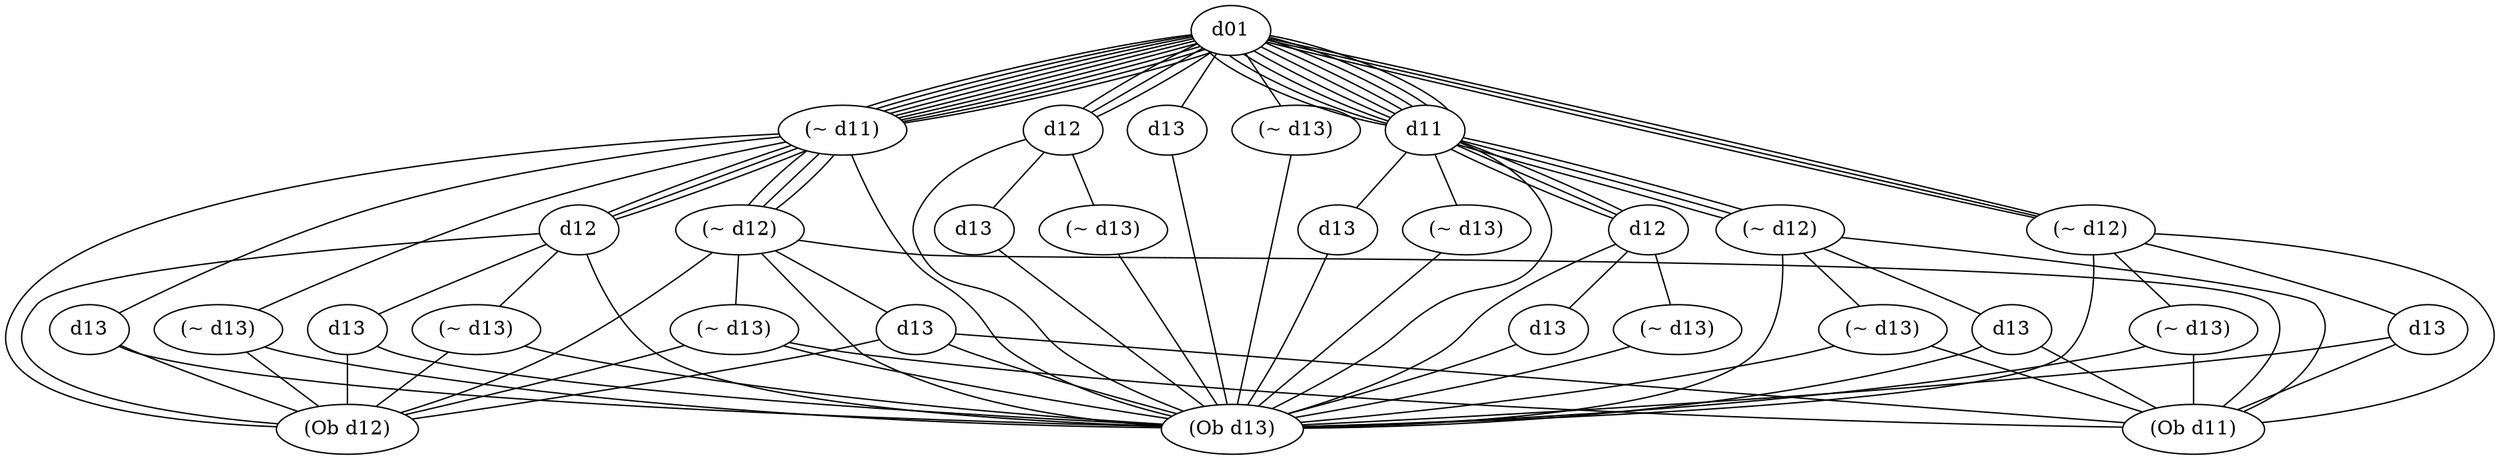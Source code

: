 graph un {
"d01" -- "d11";
"d11" -- "d11,d12" -- "d11,d12,d13";
"d11" [label="d11"];
"d11,d12" [label="d12"];
"d11,d12,d13" [label="d13"];
"d11,d12,d13" -- "(Ob d13)"
"d01" -- "d11";
"d11" -- "d11,d12" -- "d11,d12,(~ d13)";
"d11" [label="d11"];
"d11,d12" [label="d12"];
"d11,d12,(~ d13)" [label="(~ d13)"];
"d11,d12,(~ d13)" -- "(Ob d13)"
"d01" -- "d11";
"d11" -- "d11,d12";
"d11" [label="d11"];
"d11,d12" [label="d12"];
"d11,d12" -- "(Ob d13)"
"d01" -- "d11";
"d11" -- "d11,(~ d12)" -- "d11,(~ d12),d13";
"d11" [label="d11"];
"d11,(~ d12)" [label="(~ d12)"];
"d11,(~ d12),d13" [label="d13"];
"d11,(~ d12),d13" -- "(Ob d11)"
"d11,(~ d12),d13" -- "(Ob d13)"
"d01" -- "d11";
"d11" -- "d11,(~ d12)" -- "d11,(~ d12),(~ d13)";
"d11" [label="d11"];
"d11,(~ d12)" [label="(~ d12)"];
"d11,(~ d12),(~ d13)" [label="(~ d13)"];
"d11,(~ d12),(~ d13)" -- "(Ob d11)"
"d11,(~ d12),(~ d13)" -- "(Ob d13)"
"d01" -- "d11";
"d11" -- "d11,(~ d12)";
"d11" [label="d11"];
"d11,(~ d12)" [label="(~ d12)"];
"d11,(~ d12)" -- "(Ob d11)"
"d11,(~ d12)" -- "(Ob d13)"
"d01" -- "d11";
"d11" -- "d11,d13";
"d11" [label="d11"];
"d11,d13" [label="d13"];
"d11,d13" -- "(Ob d13)"
"d01" -- "d11";
"d11" -- "d11,(~ d13)";
"d11" [label="d11"];
"d11,(~ d13)" [label="(~ d13)"];
"d11,(~ d13)" -- "(Ob d13)"
"d01" -- "d11";
"d11";
"d11" [label="d11"];
"d11" -- "(Ob d13)"
"d01" -- "(~ d11)";
"(~ d11)" -- "(~ d11),d12" -- "(~ d11),d12,d13";
"(~ d11)" [label="(~ d11)"];
"(~ d11),d12" [label="d12"];
"(~ d11),d12,d13" [label="d13"];
"(~ d11),d12,d13" -- "(Ob d12)"
"(~ d11),d12,d13" -- "(Ob d13)"
"d01" -- "(~ d11)";
"(~ d11)" -- "(~ d11),d12" -- "(~ d11),d12,(~ d13)";
"(~ d11)" [label="(~ d11)"];
"(~ d11),d12" [label="d12"];
"(~ d11),d12,(~ d13)" [label="(~ d13)"];
"(~ d11),d12,(~ d13)" -- "(Ob d12)"
"(~ d11),d12,(~ d13)" -- "(Ob d13)"
"d01" -- "(~ d11)";
"(~ d11)" -- "(~ d11),d12";
"(~ d11)" [label="(~ d11)"];
"(~ d11),d12" [label="d12"];
"(~ d11),d12" -- "(Ob d12)"
"(~ d11),d12" -- "(Ob d13)"
"d01" -- "(~ d11)";
"(~ d11)" -- "(~ d11),(~ d12)" -- "(~ d11),(~ d12),d13";
"(~ d11)" [label="(~ d11)"];
"(~ d11),(~ d12)" [label="(~ d12)"];
"(~ d11),(~ d12),d13" [label="d13"];
"(~ d11),(~ d12),d13" -- "(Ob d11)"
"(~ d11),(~ d12),d13" -- "(Ob d12)"
"(~ d11),(~ d12),d13" -- "(Ob d13)"
"d01" -- "(~ d11)";
"(~ d11)" -- "(~ d11),(~ d12)" -- "(~ d11),(~ d12),(~ d13)";
"(~ d11)" [label="(~ d11)"];
"(~ d11),(~ d12)" [label="(~ d12)"];
"(~ d11),(~ d12),(~ d13)" [label="(~ d13)"];
"(~ d11),(~ d12),(~ d13)" -- "(Ob d11)"
"(~ d11),(~ d12),(~ d13)" -- "(Ob d12)"
"(~ d11),(~ d12),(~ d13)" -- "(Ob d13)"
"d01" -- "(~ d11)";
"(~ d11)" -- "(~ d11),(~ d12)";
"(~ d11)" [label="(~ d11)"];
"(~ d11),(~ d12)" [label="(~ d12)"];
"(~ d11),(~ d12)" -- "(Ob d11)"
"(~ d11),(~ d12)" -- "(Ob d12)"
"(~ d11),(~ d12)" -- "(Ob d13)"
"d01" -- "(~ d11)";
"(~ d11)" -- "(~ d11),d13";
"(~ d11)" [label="(~ d11)"];
"(~ d11),d13" [label="d13"];
"(~ d11),d13" -- "(Ob d12)"
"(~ d11),d13" -- "(Ob d13)"
"d01" -- "(~ d11)";
"(~ d11)" -- "(~ d11),(~ d13)";
"(~ d11)" [label="(~ d11)"];
"(~ d11),(~ d13)" [label="(~ d13)"];
"(~ d11),(~ d13)" -- "(Ob d12)"
"(~ d11),(~ d13)" -- "(Ob d13)"
"d01" -- "(~ d11)";
"(~ d11)";
"(~ d11)" [label="(~ d11)"];
"(~ d11)" -- "(Ob d12)"
"(~ d11)" -- "(Ob d13)"
"d01" -- "d12";
"d12" -- "d12,d13";
"d12" [label="d12"];
"d12,d13" [label="d13"];
"d12,d13" -- "(Ob d13)"
"d01" -- "d12";
"d12" -- "d12,(~ d13)";
"d12" [label="d12"];
"d12,(~ d13)" [label="(~ d13)"];
"d12,(~ d13)" -- "(Ob d13)"
"d01" -- "d12";
"d12";
"d12" [label="d12"];
"d12" -- "(Ob d13)"
"d01" -- "(~ d12)";
"(~ d12)" -- "(~ d12),d13";
"(~ d12)" [label="(~ d12)"];
"(~ d12),d13" [label="d13"];
"(~ d12),d13" -- "(Ob d11)"
"(~ d12),d13" -- "(Ob d13)"
"d01" -- "(~ d12)";
"(~ d12)" -- "(~ d12),(~ d13)";
"(~ d12)" [label="(~ d12)"];
"(~ d12),(~ d13)" [label="(~ d13)"];
"(~ d12),(~ d13)" -- "(Ob d11)"
"(~ d12),(~ d13)" -- "(Ob d13)"
"d01" -- "(~ d12)";
"(~ d12)";
"(~ d12)" [label="(~ d12)"];
"(~ d12)" -- "(Ob d11)"
"(~ d12)" -- "(Ob d13)"
"d01" -- "d13";
"d13";
"d13" [label="d13"];
"d13" -- "(Ob d13)"
"d01" -- "(~ d13)";
"(~ d13)";
"(~ d13)" [label="(~ d13)"];
"(~ d13)" -- "(Ob d13)"
}
